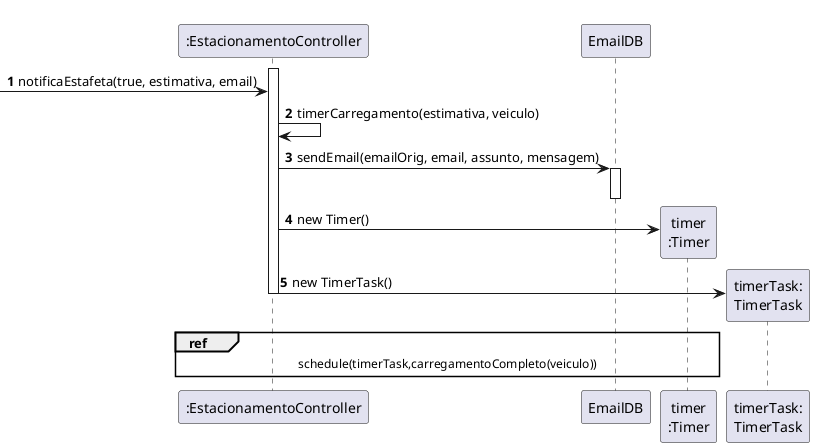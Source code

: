 @startuml
autonumber

participant ":EstacionamentoController" as NCONT
participant "EmailDB" as EDB
participant "timer\n:Timer" as TIMER
participant "timerTask:\nTimerTask" as TTASK

activate NCONT
-> NCONT: notificaEstafeta(true, estimativa, email)

NCONT-> NCONT: timerCarregamento(estimativa, veiculo)
NCONT -> EDB: sendEmail(emailOrig, email, assunto, mensagem)
activate EDB
deactivate EDB
NCONT -> TIMER **: new Timer()
NCONT -> TTASK **: new TimerTask()

ref over NCONT,TIMER
schedule(timerTask,carregamentoCompleto(veiculo))
end ref

deactivate NCONT
@enduml